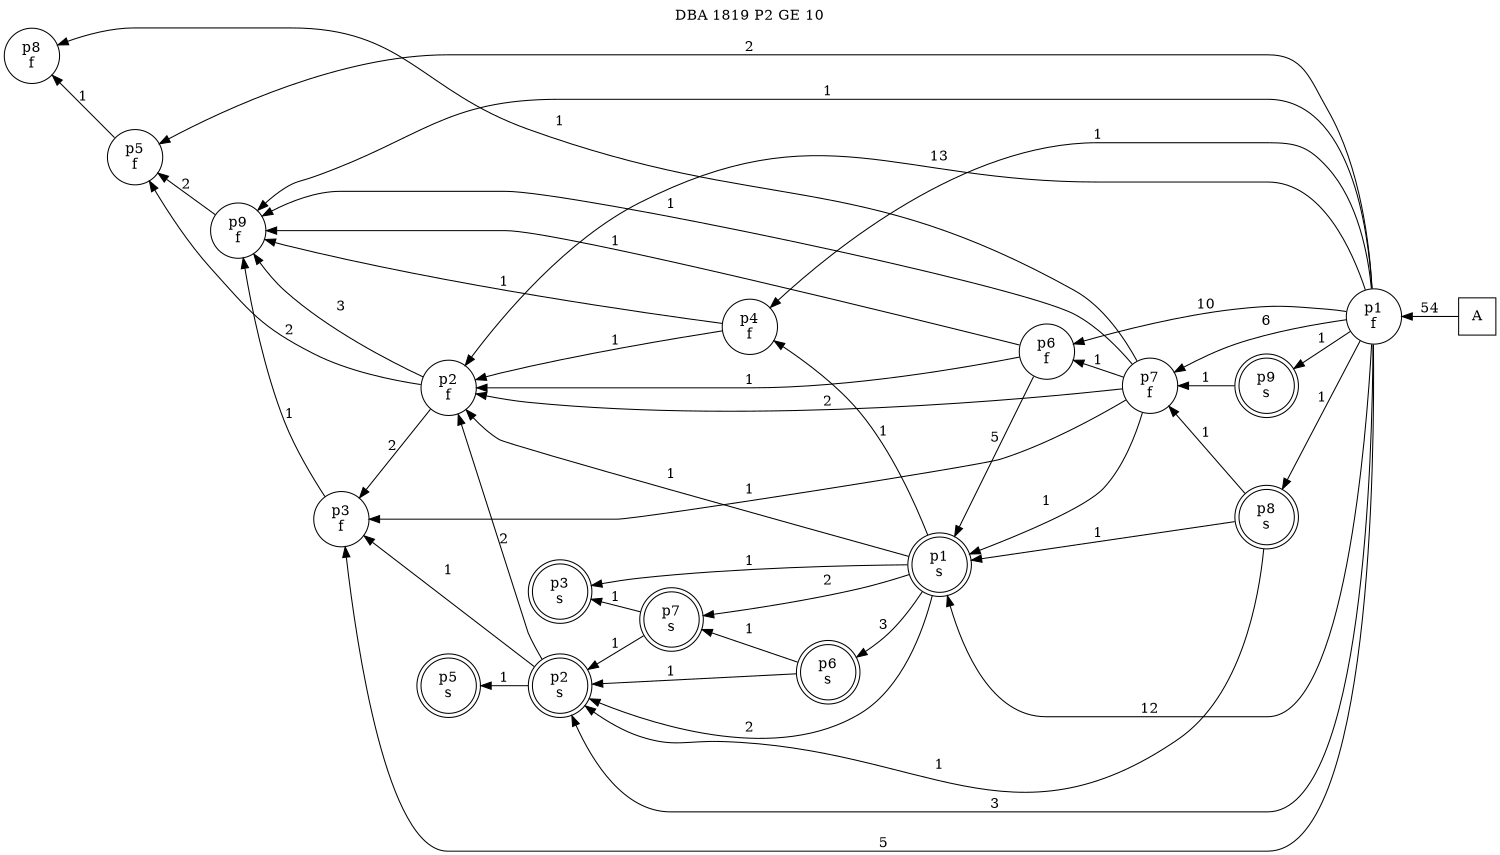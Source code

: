 digraph DBA_1819_P2_GE_10_GOOD {
labelloc="tl"
label= " DBA 1819 P2 GE 10 "
rankdir="RL";
graph [ size=" 10 , 10 !"]

"A" [shape="square" label="A"]
"p1_f" [shape="circle" label="p1
f"]
"p6_f" [shape="circle" label="p6
f"]
"p1_s" [shape="doublecircle" label="p1
s"]
"p6_s" [shape="doublecircle" label="p6
s"]
"p7_s" [shape="doublecircle" label="p7
s"]
"p3_s" [shape="doublecircle" label="p3
s"]
"p2_s" [shape="doublecircle" label="p2
s"]
"p3_f" [shape="circle" label="p3
f"]
"p2_f" [shape="circle" label="p2
f"]
"p5_f" [shape="circle" label="p5
f"]
"p8_s" [shape="doublecircle" label="p8
s"]
"p9_f" [shape="circle" label="p9
f"]
"p9_s" [shape="doublecircle" label="p9
s"]
"p7_f" [shape="circle" label="p7
f"]
"p8_f" [shape="circle" label="p8
f"]
"p4_f" [shape="circle" label="p4
f"]
"p5_s" [shape="doublecircle" label="p5
s"]
"A" -> "p1_f" [ label=54]
"p1_f" -> "p6_f" [ label=10]
"p1_f" -> "p1_s" [ label=12]
"p1_f" -> "p2_s" [ label=3]
"p1_f" -> "p3_f" [ label=5]
"p1_f" -> "p2_f" [ label=13]
"p1_f" -> "p5_f" [ label=2]
"p1_f" -> "p8_s" [ label=1]
"p1_f" -> "p9_f" [ label=1]
"p1_f" -> "p9_s" [ label=1]
"p1_f" -> "p7_f" [ label=6]
"p1_f" -> "p4_f" [ label=1]
"p6_f" -> "p1_s" [ label=5]
"p6_f" -> "p2_f" [ label=1]
"p6_f" -> "p9_f" [ label=1]
"p1_s" -> "p6_s" [ label=3]
"p1_s" -> "p7_s" [ label=2]
"p1_s" -> "p3_s" [ label=1]
"p1_s" -> "p2_s" [ label=2]
"p1_s" -> "p2_f" [ label=1]
"p1_s" -> "p4_f" [ label=1]
"p6_s" -> "p7_s" [ label=1]
"p6_s" -> "p2_s" [ label=1]
"p7_s" -> "p3_s" [ label=1]
"p7_s" -> "p2_s" [ label=1]
"p2_s" -> "p3_f" [ label=1]
"p2_s" -> "p2_f" [ label=2]
"p2_s" -> "p5_s" [ label=1]
"p3_f" -> "p9_f" [ label=1]
"p2_f" -> "p3_f" [ label=2]
"p2_f" -> "p5_f" [ label=2]
"p2_f" -> "p9_f" [ label=3]
"p5_f" -> "p8_f" [ label=1]
"p8_s" -> "p1_s" [ label=1]
"p8_s" -> "p2_s" [ label=1]
"p8_s" -> "p7_f" [ label=1]
"p9_f" -> "p5_f" [ label=2]
"p9_s" -> "p7_f" [ label=1]
"p7_f" -> "p6_f" [ label=1]
"p7_f" -> "p1_s" [ label=1]
"p7_f" -> "p3_f" [ label=1]
"p7_f" -> "p2_f" [ label=2]
"p7_f" -> "p9_f" [ label=1]
"p7_f" -> "p8_f" [ label=1]
"p4_f" -> "p2_f" [ label=1]
"p4_f" -> "p9_f" [ label=1]
}
